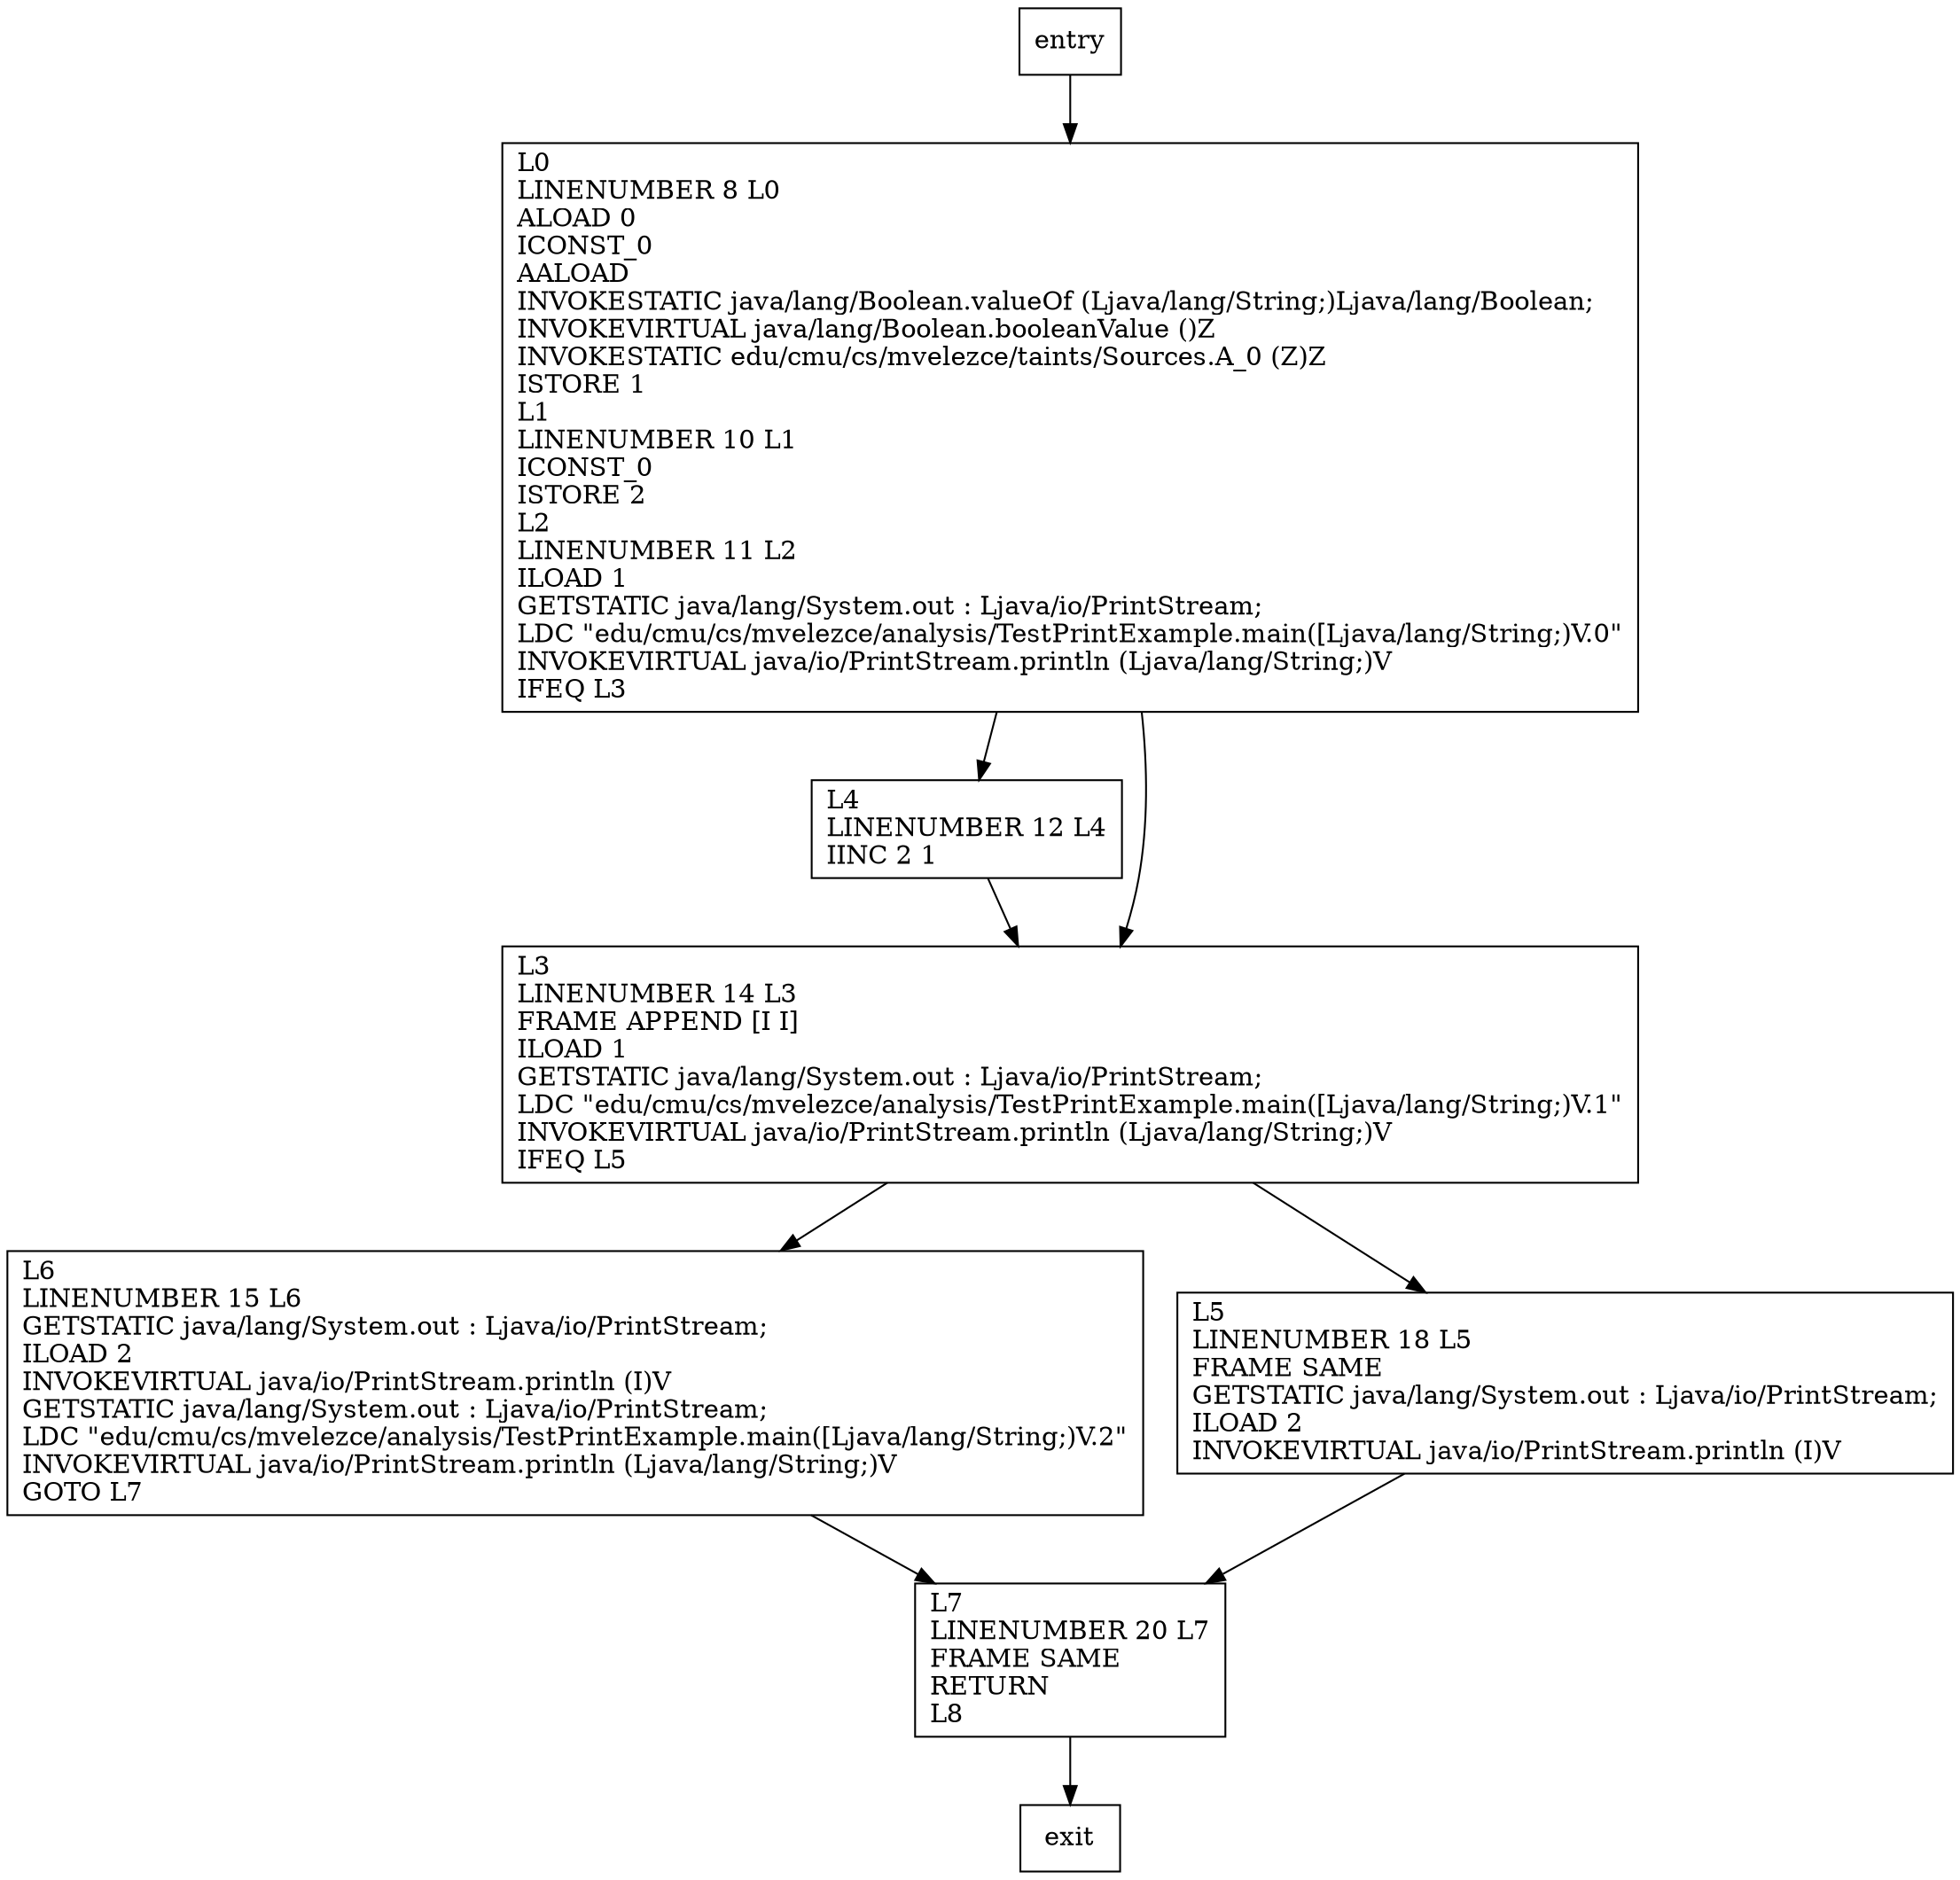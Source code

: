 digraph main {
node [shape=record];
1709804316 [label="L6\lLINENUMBER 15 L6\lGETSTATIC java/lang/System.out : Ljava/io/PrintStream;\lILOAD 2\lINVOKEVIRTUAL java/io/PrintStream.println (I)V\lGETSTATIC java/lang/System.out : Ljava/io/PrintStream;\lLDC \"edu/cmu/cs/mvelezce/analysis/TestPrintExample.main([Ljava/lang/String;)V.2\"\lINVOKEVIRTUAL java/io/PrintStream.println (Ljava/lang/String;)V\lGOTO L7\l"];
1170727939 [label="L0\lLINENUMBER 8 L0\lALOAD 0\lICONST_0\lAALOAD\lINVOKESTATIC java/lang/Boolean.valueOf (Ljava/lang/String;)Ljava/lang/Boolean;\lINVOKEVIRTUAL java/lang/Boolean.booleanValue ()Z\lINVOKESTATIC edu/cmu/cs/mvelezce/taints/Sources.A_0 (Z)Z\lISTORE 1\lL1\lLINENUMBER 10 L1\lICONST_0\lISTORE 2\lL2\lLINENUMBER 11 L2\lILOAD 1\lGETSTATIC java/lang/System.out : Ljava/io/PrintStream;\lLDC \"edu/cmu/cs/mvelezce/analysis/TestPrintExample.main([Ljava/lang/String;)V.0\"\lINVOKEVIRTUAL java/io/PrintStream.println (Ljava/lang/String;)V\lIFEQ L3\l"];
690339675 [label="L4\lLINENUMBER 12 L4\lIINC 2 1\l"];
1896828359 [label="L3\lLINENUMBER 14 L3\lFRAME APPEND [I I]\lILOAD 1\lGETSTATIC java/lang/System.out : Ljava/io/PrintStream;\lLDC \"edu/cmu/cs/mvelezce/analysis/TestPrintExample.main([Ljava/lang/String;)V.1\"\lINVOKEVIRTUAL java/io/PrintStream.println (Ljava/lang/String;)V\lIFEQ L5\l"];
536122141 [label="L5\lLINENUMBER 18 L5\lFRAME SAME\lGETSTATIC java/lang/System.out : Ljava/io/PrintStream;\lILOAD 2\lINVOKEVIRTUAL java/io/PrintStream.println (I)V\l"];
1630678941 [label="L7\lLINENUMBER 20 L7\lFRAME SAME\lRETURN\lL8\l"];
entry;
exit;
entry -> 1170727939;
1709804316 -> 1630678941;
1170727939 -> 690339675;
1170727939 -> 1896828359;
690339675 -> 1896828359;
1896828359 -> 1709804316;
1896828359 -> 536122141;
536122141 -> 1630678941;
1630678941 -> exit;
}
